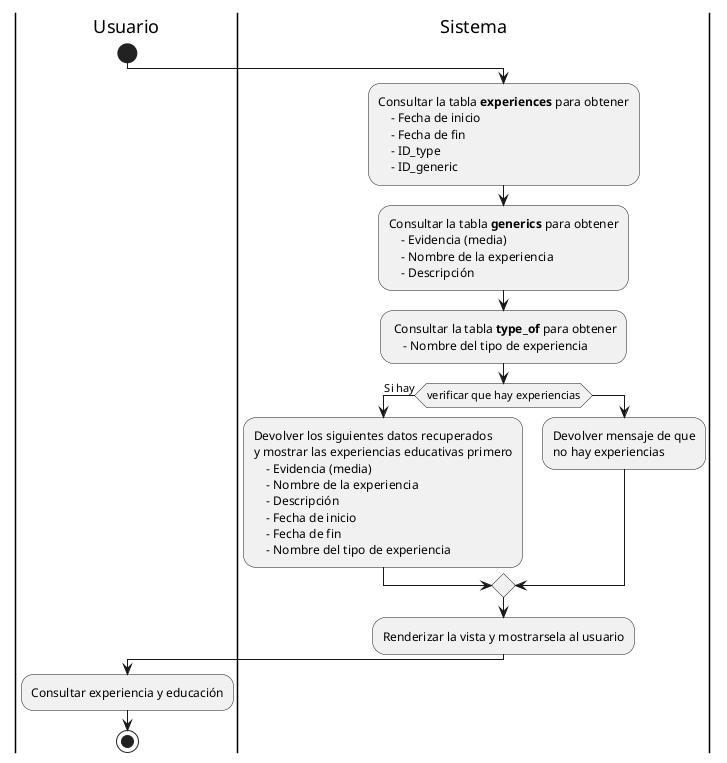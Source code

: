 @startuml

|Usuario|
start

|Sistema|
:Consultar la tabla **experiences** para obtener
    - Fecha de inicio
    - Fecha de fin
    - ID_type
    - ID_generic;
:Consultar la tabla **generics** para obtener
    - Evidencia (media)
    - Nombre de la experiencia
    - Descripción;
: Consultar la tabla **type_of** para obtener
    - Nombre del tipo de experiencia;

if (verificar que hay experiencias) then (Si hay)
    :Devolver los siguientes datos recuperados 
    y mostrar las experiencias educativas primero
        - Evidencia (media)
        - Nombre de la experiencia
        - Descripción
        - Fecha de inicio
        - Fecha de fin
        - Nombre del tipo de experiencia;
else
    :Devolver mensaje de que 
    no hay experiencias;
endif

:Renderizar la vista y mostrarsela al usuario;

|Usuario|
:Consultar experiencia y educación;
stop
@enduml